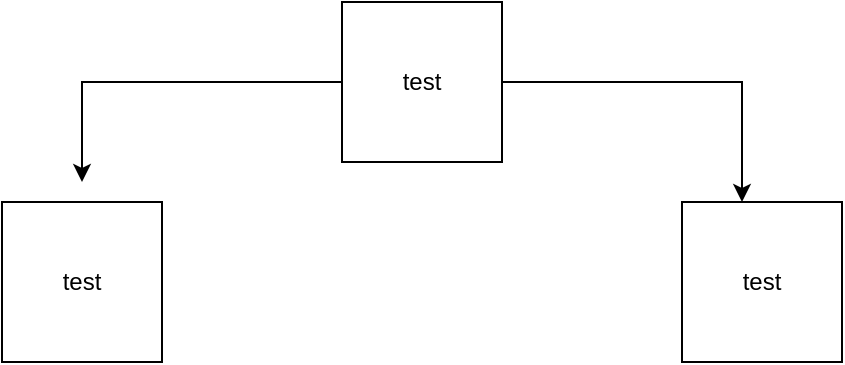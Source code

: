 <mxfile version="17.1.2" type="github">
  <diagram id="jabnSB8F4vCkP9ibHNwW" name="Page-1">
    <mxGraphModel dx="874" dy="561" grid="1" gridSize="10" guides="1" tooltips="1" connect="1" arrows="1" fold="1" page="1" pageScale="1" pageWidth="850" pageHeight="1100" math="0" shadow="0">
      <root>
        <mxCell id="0" />
        <mxCell id="1" parent="0" />
        <mxCell id="-tXMy5lupsWBQceQbh2O-1" value="test" style="whiteSpace=wrap;html=1;aspect=fixed;" vertex="1" parent="1">
          <mxGeometry x="380" y="260" width="80" height="80" as="geometry" />
        </mxCell>
        <mxCell id="-tXMy5lupsWBQceQbh2O-2" value="test" style="whiteSpace=wrap;html=1;aspect=fixed;" vertex="1" parent="1">
          <mxGeometry x="210" y="360" width="80" height="80" as="geometry" />
        </mxCell>
        <mxCell id="-tXMy5lupsWBQceQbh2O-3" value="test" style="whiteSpace=wrap;html=1;aspect=fixed;" vertex="1" parent="1">
          <mxGeometry x="550" y="360" width="80" height="80" as="geometry" />
        </mxCell>
        <mxCell id="-tXMy5lupsWBQceQbh2O-6" value="" style="edgeStyle=segmentEdgeStyle;endArrow=classic;html=1;rounded=0;exitX=0;exitY=0.5;exitDx=0;exitDy=0;" edge="1" parent="1" source="-tXMy5lupsWBQceQbh2O-1">
          <mxGeometry width="50" height="50" relative="1" as="geometry">
            <mxPoint x="250" y="310" as="sourcePoint" />
            <mxPoint x="250" y="350" as="targetPoint" />
          </mxGeometry>
        </mxCell>
        <mxCell id="-tXMy5lupsWBQceQbh2O-7" value="" style="edgeStyle=segmentEdgeStyle;endArrow=classic;html=1;rounded=0;exitX=1;exitY=0.5;exitDx=0;exitDy=0;entryX=0.375;entryY=0;entryDx=0;entryDy=0;entryPerimeter=0;" edge="1" parent="1" source="-tXMy5lupsWBQceQbh2O-1" target="-tXMy5lupsWBQceQbh2O-3">
          <mxGeometry width="50" height="50" relative="1" as="geometry">
            <mxPoint x="640" y="270" as="sourcePoint" />
            <mxPoint x="580" y="330" as="targetPoint" />
            <Array as="points">
              <mxPoint x="580" y="300" />
            </Array>
          </mxGeometry>
        </mxCell>
      </root>
    </mxGraphModel>
  </diagram>
</mxfile>
